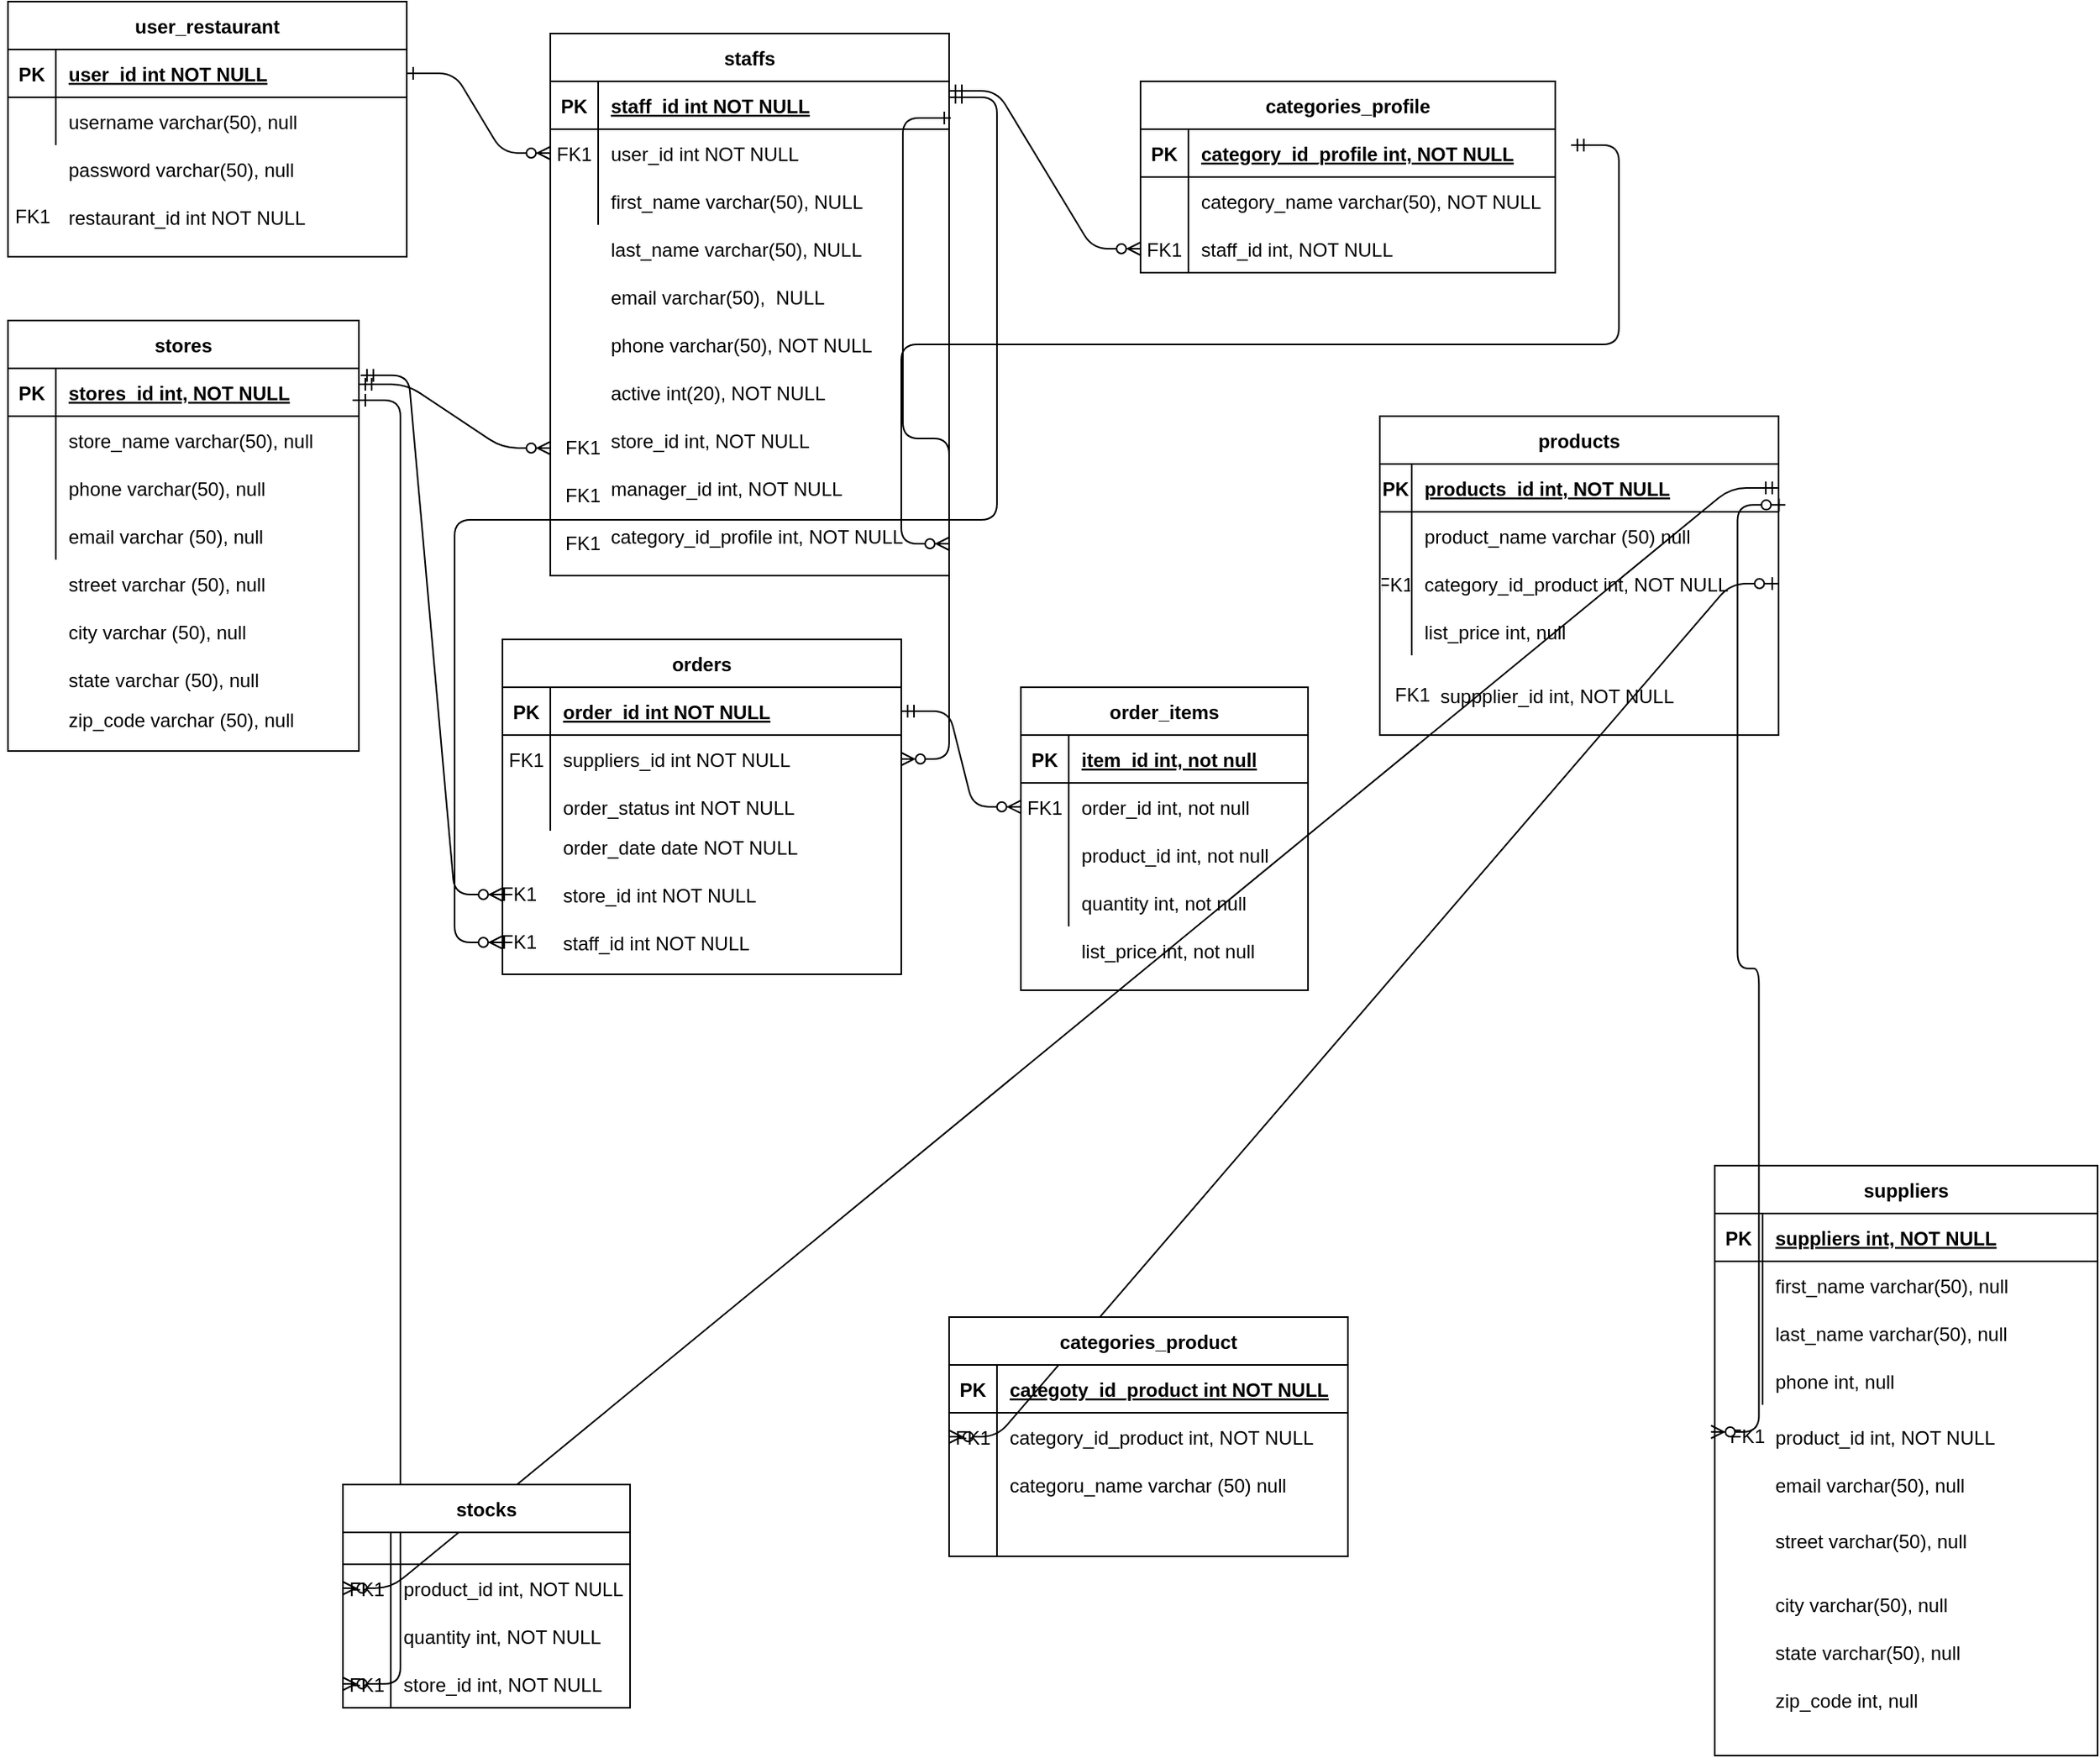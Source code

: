 <mxfile version="13.7.7" type="github">
  <diagram id="R2lEEEUBdFMjLlhIrx00" name="Page-1">
    <mxGraphModel dx="1477" dy="643" grid="1" gridSize="10" guides="1" tooltips="1" connect="1" arrows="1" fold="1" page="1" pageScale="1" pageWidth="850" pageHeight="1100" math="0" shadow="0" extFonts="Permanent Marker^https://fonts.googleapis.com/css?family=Permanent+Marker">
      <root>
        <mxCell id="0" />
        <mxCell id="1" parent="0" />
        <mxCell id="C-vyLk0tnHw3VtMMgP7b-1" value="" style="edgeStyle=entityRelationEdgeStyle;endArrow=ERzeroToMany;startArrow=ERone;endFill=1;startFill=0;" parent="1" source="C-vyLk0tnHw3VtMMgP7b-24" target="C-vyLk0tnHw3VtMMgP7b-6" edge="1">
          <mxGeometry width="100" height="100" relative="1" as="geometry">
            <mxPoint x="340" y="720" as="sourcePoint" />
            <mxPoint x="440" y="620" as="targetPoint" />
          </mxGeometry>
        </mxCell>
        <mxCell id="C-vyLk0tnHw3VtMMgP7b-12" value="" style="edgeStyle=entityRelationEdgeStyle;endArrow=ERzeroToMany;startArrow=ERone;endFill=1;startFill=0;exitX=1.004;exitY=0.767;exitDx=0;exitDy=0;exitPerimeter=0;" parent="1" source="C-vyLk0tnHw3VtMMgP7b-3" target="C-vyLk0tnHw3VtMMgP7b-17" edge="1">
          <mxGeometry width="100" height="100" relative="1" as="geometry">
            <mxPoint x="400" y="180" as="sourcePoint" />
            <mxPoint x="460" y="205" as="targetPoint" />
          </mxGeometry>
        </mxCell>
        <mxCell id="C-vyLk0tnHw3VtMMgP7b-2" value="staffs" style="shape=table;startSize=30;container=1;collapsible=1;childLayout=tableLayout;fixedRows=1;rowLines=0;fontStyle=1;align=center;resizeLast=1;" parent="1" vertex="1">
          <mxGeometry x="450" y="120" width="250" height="340" as="geometry" />
        </mxCell>
        <mxCell id="C-vyLk0tnHw3VtMMgP7b-3" value="" style="shape=partialRectangle;collapsible=0;dropTarget=0;pointerEvents=0;fillColor=none;points=[[0,0.5],[1,0.5]];portConstraint=eastwest;top=0;left=0;right=0;bottom=1;" parent="C-vyLk0tnHw3VtMMgP7b-2" vertex="1">
          <mxGeometry y="30" width="250" height="30" as="geometry" />
        </mxCell>
        <mxCell id="C-vyLk0tnHw3VtMMgP7b-4" value="PK" style="shape=partialRectangle;overflow=hidden;connectable=0;fillColor=none;top=0;left=0;bottom=0;right=0;fontStyle=1;" parent="C-vyLk0tnHw3VtMMgP7b-3" vertex="1">
          <mxGeometry width="30" height="30" as="geometry" />
        </mxCell>
        <mxCell id="C-vyLk0tnHw3VtMMgP7b-5" value="staff_id int NOT NULL" style="shape=partialRectangle;overflow=hidden;connectable=0;fillColor=none;top=0;left=0;bottom=0;right=0;align=left;spacingLeft=6;fontStyle=5;" parent="C-vyLk0tnHw3VtMMgP7b-3" vertex="1">
          <mxGeometry x="30" width="220" height="30" as="geometry" />
        </mxCell>
        <mxCell id="C-vyLk0tnHw3VtMMgP7b-6" value="" style="shape=partialRectangle;collapsible=0;dropTarget=0;pointerEvents=0;fillColor=none;points=[[0,0.5],[1,0.5]];portConstraint=eastwest;top=0;left=0;right=0;bottom=0;" parent="C-vyLk0tnHw3VtMMgP7b-2" vertex="1">
          <mxGeometry y="60" width="250" height="30" as="geometry" />
        </mxCell>
        <mxCell id="C-vyLk0tnHw3VtMMgP7b-7" value="FK1" style="shape=partialRectangle;overflow=hidden;connectable=0;fillColor=none;top=0;left=0;bottom=0;right=0;" parent="C-vyLk0tnHw3VtMMgP7b-6" vertex="1">
          <mxGeometry width="30" height="30" as="geometry" />
        </mxCell>
        <mxCell id="C-vyLk0tnHw3VtMMgP7b-8" value="user_id int NOT NULL" style="shape=partialRectangle;overflow=hidden;connectable=0;fillColor=none;top=0;left=0;bottom=0;right=0;align=left;spacingLeft=6;" parent="C-vyLk0tnHw3VtMMgP7b-6" vertex="1">
          <mxGeometry x="30" width="220" height="30" as="geometry" />
        </mxCell>
        <mxCell id="C-vyLk0tnHw3VtMMgP7b-9" value="" style="shape=partialRectangle;collapsible=0;dropTarget=0;pointerEvents=0;fillColor=none;points=[[0,0.5],[1,0.5]];portConstraint=eastwest;top=0;left=0;right=0;bottom=0;" parent="C-vyLk0tnHw3VtMMgP7b-2" vertex="1">
          <mxGeometry y="90" width="250" height="30" as="geometry" />
        </mxCell>
        <mxCell id="C-vyLk0tnHw3VtMMgP7b-10" value="" style="shape=partialRectangle;overflow=hidden;connectable=0;fillColor=none;top=0;left=0;bottom=0;right=0;" parent="C-vyLk0tnHw3VtMMgP7b-9" vertex="1">
          <mxGeometry width="30" height="30" as="geometry" />
        </mxCell>
        <mxCell id="C-vyLk0tnHw3VtMMgP7b-11" value="first_name varchar(50), NULL" style="shape=partialRectangle;overflow=hidden;connectable=0;fillColor=none;top=0;left=0;bottom=0;right=0;align=left;spacingLeft=6;" parent="C-vyLk0tnHw3VtMMgP7b-9" vertex="1">
          <mxGeometry x="30" width="220" height="30" as="geometry" />
        </mxCell>
        <mxCell id="LFZtAIbphkrmjU9u23mH-1" value="password varchar(50), null" style="shape=partialRectangle;overflow=hidden;connectable=0;fillColor=none;top=0;left=0;bottom=0;right=0;align=left;spacingLeft=6;" vertex="1" parent="1">
          <mxGeometry x="140" y="190" width="220" height="30" as="geometry" />
        </mxCell>
        <mxCell id="C-vyLk0tnHw3VtMMgP7b-23" value="user_restaurant" style="shape=table;startSize=30;container=1;collapsible=1;childLayout=tableLayout;fixedRows=1;rowLines=0;fontStyle=1;align=center;resizeLast=1;" parent="1" vertex="1">
          <mxGeometry x="110" y="100" width="250" height="160" as="geometry" />
        </mxCell>
        <mxCell id="C-vyLk0tnHw3VtMMgP7b-24" value="" style="shape=partialRectangle;collapsible=0;dropTarget=0;pointerEvents=0;fillColor=none;points=[[0,0.5],[1,0.5]];portConstraint=eastwest;top=0;left=0;right=0;bottom=1;" parent="C-vyLk0tnHw3VtMMgP7b-23" vertex="1">
          <mxGeometry y="30" width="250" height="30" as="geometry" />
        </mxCell>
        <mxCell id="C-vyLk0tnHw3VtMMgP7b-25" value="PK" style="shape=partialRectangle;overflow=hidden;connectable=0;fillColor=none;top=0;left=0;bottom=0;right=0;fontStyle=1;" parent="C-vyLk0tnHw3VtMMgP7b-24" vertex="1">
          <mxGeometry width="30" height="30" as="geometry" />
        </mxCell>
        <mxCell id="C-vyLk0tnHw3VtMMgP7b-26" value="user_id int NOT NULL " style="shape=partialRectangle;overflow=hidden;connectable=0;fillColor=none;top=0;left=0;bottom=0;right=0;align=left;spacingLeft=6;fontStyle=5;" parent="C-vyLk0tnHw3VtMMgP7b-24" vertex="1">
          <mxGeometry x="30" width="220" height="30" as="geometry" />
        </mxCell>
        <mxCell id="C-vyLk0tnHw3VtMMgP7b-27" value="" style="shape=partialRectangle;collapsible=0;dropTarget=0;pointerEvents=0;fillColor=none;points=[[0,0.5],[1,0.5]];portConstraint=eastwest;top=0;left=0;right=0;bottom=0;" parent="C-vyLk0tnHw3VtMMgP7b-23" vertex="1">
          <mxGeometry y="60" width="250" height="30" as="geometry" />
        </mxCell>
        <mxCell id="C-vyLk0tnHw3VtMMgP7b-28" value="" style="shape=partialRectangle;overflow=hidden;connectable=0;fillColor=none;top=0;left=0;bottom=0;right=0;" parent="C-vyLk0tnHw3VtMMgP7b-27" vertex="1">
          <mxGeometry width="30" height="30" as="geometry" />
        </mxCell>
        <mxCell id="C-vyLk0tnHw3VtMMgP7b-29" value="username varchar(50), null" style="shape=partialRectangle;overflow=hidden;connectable=0;fillColor=none;top=0;left=0;bottom=0;right=0;align=left;spacingLeft=6;" parent="C-vyLk0tnHw3VtMMgP7b-27" vertex="1">
          <mxGeometry x="30" width="220" height="30" as="geometry" />
        </mxCell>
        <mxCell id="LFZtAIbphkrmjU9u23mH-2" value="restaurant_id int NOT NULL" style="shape=partialRectangle;overflow=hidden;connectable=0;fillColor=none;top=0;left=0;bottom=0;right=0;align=left;spacingLeft=6;" vertex="1" parent="1">
          <mxGeometry x="140" y="220" width="220" height="30" as="geometry" />
        </mxCell>
        <mxCell id="LFZtAIbphkrmjU9u23mH-3" value="FK1" style="text;html=1;align=center;verticalAlign=middle;resizable=0;points=[];autosize=1;" vertex="1" parent="1">
          <mxGeometry x="105" y="225" width="40" height="20" as="geometry" />
        </mxCell>
        <mxCell id="LFZtAIbphkrmjU9u23mH-25" value="last_name varchar(50), NULL" style="shape=partialRectangle;overflow=hidden;connectable=0;fillColor=none;top=0;left=0;bottom=0;right=0;align=left;spacingLeft=6;" vertex="1" parent="1">
          <mxGeometry x="480" y="240" width="220" height="30" as="geometry" />
        </mxCell>
        <mxCell id="LFZtAIbphkrmjU9u23mH-26" value="email varchar(50),  NULL" style="shape=partialRectangle;overflow=hidden;connectable=0;fillColor=none;top=0;left=0;bottom=0;right=0;align=left;spacingLeft=6;" vertex="1" parent="1">
          <mxGeometry x="480" y="270" width="220" height="30" as="geometry" />
        </mxCell>
        <mxCell id="LFZtAIbphkrmjU9u23mH-27" value="phone varchar(50), NOT NULL" style="shape=partialRectangle;overflow=hidden;connectable=0;fillColor=none;top=0;left=0;bottom=0;right=0;align=left;spacingLeft=6;" vertex="1" parent="1">
          <mxGeometry x="480" y="300" width="220" height="30" as="geometry" />
        </mxCell>
        <mxCell id="LFZtAIbphkrmjU9u23mH-28" value="active int(20), NOT NULL" style="shape=partialRectangle;overflow=hidden;connectable=0;fillColor=none;top=0;left=0;bottom=0;right=0;align=left;spacingLeft=6;" vertex="1" parent="1">
          <mxGeometry x="480" y="330" width="220" height="30" as="geometry" />
        </mxCell>
        <mxCell id="LFZtAIbphkrmjU9u23mH-29" value="store_id int, NOT NULL" style="shape=partialRectangle;overflow=hidden;connectable=0;fillColor=none;top=0;left=0;bottom=0;right=0;align=left;spacingLeft=6;" vertex="1" parent="1">
          <mxGeometry x="480" y="360" width="220" height="30" as="geometry" />
        </mxCell>
        <mxCell id="LFZtAIbphkrmjU9u23mH-30" value="manager_id int, NOT NULL" style="shape=partialRectangle;overflow=hidden;connectable=0;fillColor=none;top=0;left=0;bottom=0;right=0;align=left;spacingLeft=6;" vertex="1" parent="1">
          <mxGeometry x="480" y="390" width="220" height="30" as="geometry" />
        </mxCell>
        <mxCell id="LFZtAIbphkrmjU9u23mH-31" value="category_id_profile int, NOT NULL" style="shape=partialRectangle;overflow=hidden;connectable=0;fillColor=none;top=0;left=0;bottom=0;right=0;align=left;spacingLeft=6;" vertex="1" parent="1">
          <mxGeometry x="480" y="420" width="210" height="30" as="geometry" />
        </mxCell>
        <mxCell id="LFZtAIbphkrmjU9u23mH-32" value="FK1" style="text;html=1;align=center;verticalAlign=middle;resizable=0;points=[];autosize=1;" vertex="1" parent="1">
          <mxGeometry x="450" y="400" width="40" height="20" as="geometry" />
        </mxCell>
        <mxCell id="LFZtAIbphkrmjU9u23mH-33" value="FK1" style="text;html=1;align=center;verticalAlign=middle;resizable=0;points=[];autosize=1;" vertex="1" parent="1">
          <mxGeometry x="450" y="430" width="40" height="20" as="geometry" />
        </mxCell>
        <mxCell id="LFZtAIbphkrmjU9u23mH-34" value="FK1" style="text;html=1;align=center;verticalAlign=middle;resizable=0;points=[];autosize=1;" vertex="1" parent="1">
          <mxGeometry x="450" y="370" width="40" height="20" as="geometry" />
        </mxCell>
        <mxCell id="LFZtAIbphkrmjU9u23mH-42" value="stores" style="shape=table;startSize=30;container=1;collapsible=1;childLayout=tableLayout;fixedRows=1;rowLines=0;fontStyle=1;align=center;resizeLast=1;" vertex="1" parent="1">
          <mxGeometry x="110" y="300" width="220" height="270" as="geometry" />
        </mxCell>
        <mxCell id="LFZtAIbphkrmjU9u23mH-43" value="" style="shape=partialRectangle;collapsible=0;dropTarget=0;pointerEvents=0;fillColor=none;top=0;left=0;bottom=1;right=0;points=[[0,0.5],[1,0.5]];portConstraint=eastwest;" vertex="1" parent="LFZtAIbphkrmjU9u23mH-42">
          <mxGeometry y="30" width="220" height="30" as="geometry" />
        </mxCell>
        <mxCell id="LFZtAIbphkrmjU9u23mH-44" value="PK" style="shape=partialRectangle;connectable=0;fillColor=none;top=0;left=0;bottom=0;right=0;fontStyle=1;overflow=hidden;" vertex="1" parent="LFZtAIbphkrmjU9u23mH-43">
          <mxGeometry width="30" height="30" as="geometry" />
        </mxCell>
        <mxCell id="LFZtAIbphkrmjU9u23mH-45" value="stores_id int, NOT NULL" style="shape=partialRectangle;connectable=0;fillColor=none;top=0;left=0;bottom=0;right=0;align=left;spacingLeft=6;fontStyle=5;overflow=hidden;" vertex="1" parent="LFZtAIbphkrmjU9u23mH-43">
          <mxGeometry x="30" width="190" height="30" as="geometry" />
        </mxCell>
        <mxCell id="LFZtAIbphkrmjU9u23mH-46" value="" style="shape=partialRectangle;collapsible=0;dropTarget=0;pointerEvents=0;fillColor=none;top=0;left=0;bottom=0;right=0;points=[[0,0.5],[1,0.5]];portConstraint=eastwest;" vertex="1" parent="LFZtAIbphkrmjU9u23mH-42">
          <mxGeometry y="60" width="220" height="30" as="geometry" />
        </mxCell>
        <mxCell id="LFZtAIbphkrmjU9u23mH-47" value="" style="shape=partialRectangle;connectable=0;fillColor=none;top=0;left=0;bottom=0;right=0;editable=1;overflow=hidden;" vertex="1" parent="LFZtAIbphkrmjU9u23mH-46">
          <mxGeometry width="30" height="30" as="geometry" />
        </mxCell>
        <mxCell id="LFZtAIbphkrmjU9u23mH-48" value="store_name varchar(50), null" style="shape=partialRectangle;connectable=0;fillColor=none;top=0;left=0;bottom=0;right=0;align=left;spacingLeft=6;overflow=hidden;" vertex="1" parent="LFZtAIbphkrmjU9u23mH-46">
          <mxGeometry x="30" width="190" height="30" as="geometry" />
        </mxCell>
        <mxCell id="LFZtAIbphkrmjU9u23mH-49" value="" style="shape=partialRectangle;collapsible=0;dropTarget=0;pointerEvents=0;fillColor=none;top=0;left=0;bottom=0;right=0;points=[[0,0.5],[1,0.5]];portConstraint=eastwest;" vertex="1" parent="LFZtAIbphkrmjU9u23mH-42">
          <mxGeometry y="90" width="220" height="30" as="geometry" />
        </mxCell>
        <mxCell id="LFZtAIbphkrmjU9u23mH-50" value="" style="shape=partialRectangle;connectable=0;fillColor=none;top=0;left=0;bottom=0;right=0;editable=1;overflow=hidden;" vertex="1" parent="LFZtAIbphkrmjU9u23mH-49">
          <mxGeometry width="30" height="30" as="geometry" />
        </mxCell>
        <mxCell id="LFZtAIbphkrmjU9u23mH-51" value="phone varchar(50), null" style="shape=partialRectangle;connectable=0;fillColor=none;top=0;left=0;bottom=0;right=0;align=left;spacingLeft=6;overflow=hidden;" vertex="1" parent="LFZtAIbphkrmjU9u23mH-49">
          <mxGeometry x="30" width="190" height="30" as="geometry" />
        </mxCell>
        <mxCell id="LFZtAIbphkrmjU9u23mH-52" value="" style="shape=partialRectangle;collapsible=0;dropTarget=0;pointerEvents=0;fillColor=none;top=0;left=0;bottom=0;right=0;points=[[0,0.5],[1,0.5]];portConstraint=eastwest;" vertex="1" parent="LFZtAIbphkrmjU9u23mH-42">
          <mxGeometry y="120" width="220" height="30" as="geometry" />
        </mxCell>
        <mxCell id="LFZtAIbphkrmjU9u23mH-53" value="" style="shape=partialRectangle;connectable=0;fillColor=none;top=0;left=0;bottom=0;right=0;editable=1;overflow=hidden;" vertex="1" parent="LFZtAIbphkrmjU9u23mH-52">
          <mxGeometry width="30" height="30" as="geometry" />
        </mxCell>
        <mxCell id="LFZtAIbphkrmjU9u23mH-54" value="email varchar (50), null" style="shape=partialRectangle;connectable=0;fillColor=none;top=0;left=0;bottom=0;right=0;align=left;spacingLeft=6;overflow=hidden;" vertex="1" parent="LFZtAIbphkrmjU9u23mH-52">
          <mxGeometry x="30" width="190" height="30" as="geometry" />
        </mxCell>
        <mxCell id="LFZtAIbphkrmjU9u23mH-35" value="order_date date NOT NULL" style="shape=partialRectangle;overflow=hidden;connectable=0;fillColor=none;top=0;left=0;bottom=0;right=0;align=left;spacingLeft=6;" vertex="1" parent="1">
          <mxGeometry x="450" y="615" width="220" height="30" as="geometry" />
        </mxCell>
        <mxCell id="LFZtAIbphkrmjU9u23mH-107" value="categories_profile" style="shape=table;startSize=30;container=1;collapsible=1;childLayout=tableLayout;fixedRows=1;rowLines=0;fontStyle=1;align=center;resizeLast=1;" vertex="1" parent="1">
          <mxGeometry x="820" y="150" width="260" height="120" as="geometry" />
        </mxCell>
        <mxCell id="LFZtAIbphkrmjU9u23mH-108" value="" style="shape=partialRectangle;collapsible=0;dropTarget=0;pointerEvents=0;fillColor=none;top=0;left=0;bottom=1;right=0;points=[[0,0.5],[1,0.5]];portConstraint=eastwest;" vertex="1" parent="LFZtAIbphkrmjU9u23mH-107">
          <mxGeometry y="30" width="260" height="30" as="geometry" />
        </mxCell>
        <mxCell id="LFZtAIbphkrmjU9u23mH-109" value="PK" style="shape=partialRectangle;connectable=0;fillColor=none;top=0;left=0;bottom=0;right=0;fontStyle=1;overflow=hidden;" vertex="1" parent="LFZtAIbphkrmjU9u23mH-108">
          <mxGeometry width="30" height="30" as="geometry" />
        </mxCell>
        <mxCell id="LFZtAIbphkrmjU9u23mH-110" value="category_id_profile int, NOT NULL" style="shape=partialRectangle;connectable=0;fillColor=none;top=0;left=0;bottom=0;right=0;align=left;spacingLeft=6;fontStyle=5;overflow=hidden;" vertex="1" parent="LFZtAIbphkrmjU9u23mH-108">
          <mxGeometry x="30" width="230" height="30" as="geometry" />
        </mxCell>
        <mxCell id="LFZtAIbphkrmjU9u23mH-111" value="" style="shape=partialRectangle;collapsible=0;dropTarget=0;pointerEvents=0;fillColor=none;top=0;left=0;bottom=0;right=0;points=[[0,0.5],[1,0.5]];portConstraint=eastwest;" vertex="1" parent="LFZtAIbphkrmjU9u23mH-107">
          <mxGeometry y="60" width="260" height="30" as="geometry" />
        </mxCell>
        <mxCell id="LFZtAIbphkrmjU9u23mH-112" value="" style="shape=partialRectangle;connectable=0;fillColor=none;top=0;left=0;bottom=0;right=0;editable=1;overflow=hidden;" vertex="1" parent="LFZtAIbphkrmjU9u23mH-111">
          <mxGeometry width="30" height="30" as="geometry" />
        </mxCell>
        <mxCell id="LFZtAIbphkrmjU9u23mH-113" value="category_name varchar(50), NOT NULL" style="shape=partialRectangle;connectable=0;fillColor=none;top=0;left=0;bottom=0;right=0;align=left;spacingLeft=6;overflow=hidden;" vertex="1" parent="LFZtAIbphkrmjU9u23mH-111">
          <mxGeometry x="30" width="230" height="30" as="geometry" />
        </mxCell>
        <mxCell id="LFZtAIbphkrmjU9u23mH-114" value="" style="shape=partialRectangle;collapsible=0;dropTarget=0;pointerEvents=0;fillColor=none;top=0;left=0;bottom=0;right=0;points=[[0,0.5],[1,0.5]];portConstraint=eastwest;" vertex="1" parent="LFZtAIbphkrmjU9u23mH-107">
          <mxGeometry y="90" width="260" height="30" as="geometry" />
        </mxCell>
        <mxCell id="LFZtAIbphkrmjU9u23mH-115" value="FK1" style="shape=partialRectangle;connectable=0;fillColor=none;top=0;left=0;bottom=0;right=0;editable=1;overflow=hidden;" vertex="1" parent="LFZtAIbphkrmjU9u23mH-114">
          <mxGeometry width="30" height="30" as="geometry" />
        </mxCell>
        <mxCell id="LFZtAIbphkrmjU9u23mH-116" value="staff_id int, NOT NULL" style="shape=partialRectangle;connectable=0;fillColor=none;top=0;left=0;bottom=0;right=0;align=left;spacingLeft=6;overflow=hidden;" vertex="1" parent="LFZtAIbphkrmjU9u23mH-114">
          <mxGeometry x="30" width="230" height="30" as="geometry" />
        </mxCell>
        <mxCell id="LFZtAIbphkrmjU9u23mH-36" value="store_id int NOT NULL" style="shape=partialRectangle;overflow=hidden;connectable=0;fillColor=none;top=0;left=0;bottom=0;right=0;align=left;spacingLeft=6;" vertex="1" parent="1">
          <mxGeometry x="450" y="645" width="220" height="30" as="geometry" />
        </mxCell>
        <mxCell id="LFZtAIbphkrmjU9u23mH-37" value="staff_id int NOT NULL" style="shape=partialRectangle;overflow=hidden;connectable=0;fillColor=none;top=0;left=0;bottom=0;right=0;align=left;spacingLeft=6;" vertex="1" parent="1">
          <mxGeometry x="450" y="675" width="220" height="30" as="geometry" />
        </mxCell>
        <mxCell id="LFZtAIbphkrmjU9u23mH-38" value="FK1" style="text;html=1;align=center;verticalAlign=middle;resizable=0;points=[];autosize=1;" vertex="1" parent="1">
          <mxGeometry x="410" y="650" width="40" height="20" as="geometry" />
        </mxCell>
        <mxCell id="LFZtAIbphkrmjU9u23mH-41" value="FK1" style="text;html=1;align=center;verticalAlign=middle;resizable=0;points=[];autosize=1;" vertex="1" parent="1">
          <mxGeometry x="410" y="680" width="40" height="20" as="geometry" />
        </mxCell>
        <mxCell id="LFZtAIbphkrmjU9u23mH-68" value="" style="shape=partialRectangle;collapsible=0;dropTarget=0;pointerEvents=0;fillColor=none;top=0;left=0;bottom=0;right=0;points=[[0,0.5],[1,0.5]];portConstraint=eastwest;" vertex="1" parent="1">
          <mxGeometry x="110" y="450" width="220" height="30" as="geometry" />
        </mxCell>
        <mxCell id="LFZtAIbphkrmjU9u23mH-69" value="" style="shape=partialRectangle;connectable=0;fillColor=none;top=0;left=0;bottom=0;right=0;editable=1;overflow=hidden;" vertex="1" parent="LFZtAIbphkrmjU9u23mH-68">
          <mxGeometry width="30" height="30" as="geometry" />
        </mxCell>
        <mxCell id="LFZtAIbphkrmjU9u23mH-70" value="street varchar (50), null" style="shape=partialRectangle;connectable=0;fillColor=none;top=0;left=0;bottom=0;right=0;align=left;spacingLeft=6;overflow=hidden;" vertex="1" parent="LFZtAIbphkrmjU9u23mH-68">
          <mxGeometry x="30" width="190" height="30" as="geometry" />
        </mxCell>
        <mxCell id="LFZtAIbphkrmjU9u23mH-71" value="" style="shape=partialRectangle;collapsible=0;dropTarget=0;pointerEvents=0;fillColor=none;top=0;left=0;bottom=0;right=0;points=[[0,0.5],[1,0.5]];portConstraint=eastwest;" vertex="1" parent="1">
          <mxGeometry x="110" y="480" width="220" height="30" as="geometry" />
        </mxCell>
        <mxCell id="LFZtAIbphkrmjU9u23mH-72" value="" style="shape=partialRectangle;connectable=0;fillColor=none;top=0;left=0;bottom=0;right=0;editable=1;overflow=hidden;" vertex="1" parent="LFZtAIbphkrmjU9u23mH-71">
          <mxGeometry width="30" height="30" as="geometry" />
        </mxCell>
        <mxCell id="LFZtAIbphkrmjU9u23mH-73" value="city varchar (50), null" style="shape=partialRectangle;connectable=0;fillColor=none;top=0;left=0;bottom=0;right=0;align=left;spacingLeft=6;overflow=hidden;" vertex="1" parent="LFZtAIbphkrmjU9u23mH-71">
          <mxGeometry x="30" width="190" height="30" as="geometry" />
        </mxCell>
        <mxCell id="LFZtAIbphkrmjU9u23mH-74" value="" style="shape=partialRectangle;collapsible=0;dropTarget=0;pointerEvents=0;fillColor=none;top=0;left=0;bottom=0;right=0;points=[[0,0.5],[1,0.5]];portConstraint=eastwest;" vertex="1" parent="1">
          <mxGeometry x="110" y="510" width="220" height="30" as="geometry" />
        </mxCell>
        <mxCell id="LFZtAIbphkrmjU9u23mH-75" value="" style="shape=partialRectangle;connectable=0;fillColor=none;top=0;left=0;bottom=0;right=0;editable=1;overflow=hidden;" vertex="1" parent="LFZtAIbphkrmjU9u23mH-74">
          <mxGeometry width="30" height="30" as="geometry" />
        </mxCell>
        <mxCell id="LFZtAIbphkrmjU9u23mH-76" value="state varchar (50), null" style="shape=partialRectangle;connectable=0;fillColor=none;top=0;left=0;bottom=0;right=0;align=left;spacingLeft=6;overflow=hidden;" vertex="1" parent="LFZtAIbphkrmjU9u23mH-74">
          <mxGeometry x="30" width="190" height="30" as="geometry" />
        </mxCell>
        <mxCell id="LFZtAIbphkrmjU9u23mH-77" value="" style="shape=partialRectangle;collapsible=0;dropTarget=0;pointerEvents=0;fillColor=none;top=0;left=0;bottom=0;right=0;points=[[0,0.5],[1,0.5]];portConstraint=eastwest;" vertex="1" parent="1">
          <mxGeometry x="110" y="535" width="220" height="30" as="geometry" />
        </mxCell>
        <mxCell id="LFZtAIbphkrmjU9u23mH-78" value="" style="shape=partialRectangle;connectable=0;fillColor=none;top=0;left=0;bottom=0;right=0;editable=1;overflow=hidden;" vertex="1" parent="LFZtAIbphkrmjU9u23mH-77">
          <mxGeometry width="30" height="30" as="geometry" />
        </mxCell>
        <mxCell id="LFZtAIbphkrmjU9u23mH-79" value="zip_code varchar (50), null" style="shape=partialRectangle;connectable=0;fillColor=none;top=0;left=0;bottom=0;right=0;align=left;spacingLeft=6;overflow=hidden;" vertex="1" parent="LFZtAIbphkrmjU9u23mH-77">
          <mxGeometry x="30" width="190" height="30" as="geometry" />
        </mxCell>
        <mxCell id="LFZtAIbphkrmjU9u23mH-80" value="" style="edgeStyle=entityRelationEdgeStyle;fontSize=12;html=1;endArrow=ERzeroToMany;startArrow=ERmandOne;" edge="1" parent="1">
          <mxGeometry width="100" height="100" relative="1" as="geometry">
            <mxPoint x="330" y="340" as="sourcePoint" />
            <mxPoint x="450" y="380" as="targetPoint" />
          </mxGeometry>
        </mxCell>
        <mxCell id="LFZtAIbphkrmjU9u23mH-104" value="list_price int, not null" style="shape=partialRectangle;connectable=0;fillColor=none;top=0;left=0;bottom=0;right=0;align=left;spacingLeft=6;overflow=hidden;" vertex="1" parent="1">
          <mxGeometry x="775" y="680" width="150" height="30" as="geometry" />
        </mxCell>
        <mxCell id="LFZtAIbphkrmjU9u23mH-106" value="" style="edgeStyle=entityRelationEdgeStyle;fontSize=12;html=1;endArrow=ERzeroToMany;startArrow=ERmandOne;exitX=1;exitY=0.5;exitDx=0;exitDy=0;entryX=0;entryY=0.5;entryDx=0;entryDy=0;" edge="1" parent="1" source="C-vyLk0tnHw3VtMMgP7b-14" target="LFZtAIbphkrmjU9u23mH-85">
          <mxGeometry width="100" height="100" relative="1" as="geometry">
            <mxPoint x="395" y="790" as="sourcePoint" />
            <mxPoint x="130" y="645" as="targetPoint" />
          </mxGeometry>
        </mxCell>
        <mxCell id="C-vyLk0tnHw3VtMMgP7b-13" value="orders" style="shape=table;startSize=30;container=1;collapsible=1;childLayout=tableLayout;fixedRows=1;rowLines=0;fontStyle=1;align=center;resizeLast=1;" parent="1" vertex="1">
          <mxGeometry x="420" y="500" width="250" height="210" as="geometry" />
        </mxCell>
        <mxCell id="C-vyLk0tnHw3VtMMgP7b-14" value="" style="shape=partialRectangle;collapsible=0;dropTarget=0;pointerEvents=0;fillColor=none;points=[[0,0.5],[1,0.5]];portConstraint=eastwest;top=0;left=0;right=0;bottom=1;" parent="C-vyLk0tnHw3VtMMgP7b-13" vertex="1">
          <mxGeometry y="30" width="250" height="30" as="geometry" />
        </mxCell>
        <mxCell id="C-vyLk0tnHw3VtMMgP7b-15" value="PK" style="shape=partialRectangle;overflow=hidden;connectable=0;fillColor=none;top=0;left=0;bottom=0;right=0;fontStyle=1;" parent="C-vyLk0tnHw3VtMMgP7b-14" vertex="1">
          <mxGeometry width="30" height="30" as="geometry" />
        </mxCell>
        <mxCell id="C-vyLk0tnHw3VtMMgP7b-16" value="order_id int NOT NULL " style="shape=partialRectangle;overflow=hidden;connectable=0;fillColor=none;top=0;left=0;bottom=0;right=0;align=left;spacingLeft=6;fontStyle=5;" parent="C-vyLk0tnHw3VtMMgP7b-14" vertex="1">
          <mxGeometry x="30" width="220" height="30" as="geometry" />
        </mxCell>
        <mxCell id="C-vyLk0tnHw3VtMMgP7b-17" value="" style="shape=partialRectangle;collapsible=0;dropTarget=0;pointerEvents=0;fillColor=none;points=[[0,0.5],[1,0.5]];portConstraint=eastwest;top=0;left=0;right=0;bottom=0;" parent="C-vyLk0tnHw3VtMMgP7b-13" vertex="1">
          <mxGeometry y="60" width="250" height="30" as="geometry" />
        </mxCell>
        <mxCell id="C-vyLk0tnHw3VtMMgP7b-18" value="FK1" style="shape=partialRectangle;overflow=hidden;connectable=0;fillColor=none;top=0;left=0;bottom=0;right=0;" parent="C-vyLk0tnHw3VtMMgP7b-17" vertex="1">
          <mxGeometry width="30" height="30" as="geometry" />
        </mxCell>
        <mxCell id="C-vyLk0tnHw3VtMMgP7b-19" value="suppliers_id int NOT NULL" style="shape=partialRectangle;overflow=hidden;connectable=0;fillColor=none;top=0;left=0;bottom=0;right=0;align=left;spacingLeft=6;" parent="C-vyLk0tnHw3VtMMgP7b-17" vertex="1">
          <mxGeometry x="30" width="220" height="30" as="geometry" />
        </mxCell>
        <mxCell id="C-vyLk0tnHw3VtMMgP7b-20" value="" style="shape=partialRectangle;collapsible=0;dropTarget=0;pointerEvents=0;fillColor=none;points=[[0,0.5],[1,0.5]];portConstraint=eastwest;top=0;left=0;right=0;bottom=0;" parent="C-vyLk0tnHw3VtMMgP7b-13" vertex="1">
          <mxGeometry y="90" width="250" height="30" as="geometry" />
        </mxCell>
        <mxCell id="C-vyLk0tnHw3VtMMgP7b-21" value="" style="shape=partialRectangle;overflow=hidden;connectable=0;fillColor=none;top=0;left=0;bottom=0;right=0;" parent="C-vyLk0tnHw3VtMMgP7b-20" vertex="1">
          <mxGeometry width="30" height="30" as="geometry" />
        </mxCell>
        <mxCell id="C-vyLk0tnHw3VtMMgP7b-22" value="order_status int NOT NULL" style="shape=partialRectangle;overflow=hidden;connectable=0;fillColor=none;top=0;left=0;bottom=0;right=0;align=left;spacingLeft=6;" parent="C-vyLk0tnHw3VtMMgP7b-20" vertex="1">
          <mxGeometry x="30" width="220" height="30" as="geometry" />
        </mxCell>
        <mxCell id="LFZtAIbphkrmjU9u23mH-120" value="" style="edgeStyle=entityRelationEdgeStyle;fontSize=12;html=1;endArrow=ERzeroToMany;startArrow=ERmandOne;entryX=0;entryY=0.5;entryDx=0;entryDy=0;" edge="1" parent="1" target="LFZtAIbphkrmjU9u23mH-114">
          <mxGeometry width="100" height="100" relative="1" as="geometry">
            <mxPoint x="700" y="156" as="sourcePoint" />
            <mxPoint x="400" y="735" as="targetPoint" />
          </mxGeometry>
        </mxCell>
        <mxCell id="LFZtAIbphkrmjU9u23mH-135" value="" style="edgeStyle=entityRelationEdgeStyle;fontSize=12;html=1;endArrow=ERzeroToMany;startArrow=ERmandOne;entryX=0;entryY=0.5;entryDx=0;entryDy=0;" edge="1" parent="1" target="LFZtAIbphkrmjU9u23mH-132">
          <mxGeometry width="100" height="100" relative="1" as="geometry">
            <mxPoint x="326" y="350" as="sourcePoint" />
            <mxPoint x="840" y="450" as="targetPoint" />
          </mxGeometry>
        </mxCell>
        <mxCell id="LFZtAIbphkrmjU9u23mH-153" value="suppplier_id int, NOT NULL" style="shape=partialRectangle;connectable=0;fillColor=none;top=0;left=0;bottom=0;right=0;align=left;spacingLeft=6;overflow=hidden;" vertex="1" parent="1">
          <mxGeometry x="1000" y="520" width="220" height="30" as="geometry" />
        </mxCell>
        <mxCell id="LFZtAIbphkrmjU9u23mH-154" value="FK1" style="text;html=1;align=center;verticalAlign=middle;resizable=0;points=[];autosize=1;" vertex="1" parent="1">
          <mxGeometry x="970" y="525" width="40" height="20" as="geometry" />
        </mxCell>
        <mxCell id="LFZtAIbphkrmjU9u23mH-155" value="" style="edgeStyle=entityRelationEdgeStyle;fontSize=12;html=1;endArrow=ERzeroToMany;startArrow=ERmandOne;exitX=1;exitY=0.5;exitDx=0;exitDy=0;entryX=0;entryY=0.5;entryDx=0;entryDy=0;" edge="1" parent="1" source="LFZtAIbphkrmjU9u23mH-141" target="LFZtAIbphkrmjU9u23mH-126">
          <mxGeometry width="100" height="100" relative="1" as="geometry">
            <mxPoint x="40" y="870" as="sourcePoint" />
            <mxPoint x="280" y="930" as="targetPoint" />
          </mxGeometry>
        </mxCell>
        <mxCell id="LFZtAIbphkrmjU9u23mH-81" value="order_items" style="shape=table;startSize=30;container=1;collapsible=1;childLayout=tableLayout;fixedRows=1;rowLines=0;fontStyle=1;align=center;resizeLast=1;" vertex="1" parent="1">
          <mxGeometry x="745" y="530" width="180" height="190" as="geometry" />
        </mxCell>
        <mxCell id="LFZtAIbphkrmjU9u23mH-82" value="" style="shape=partialRectangle;collapsible=0;dropTarget=0;pointerEvents=0;fillColor=none;top=0;left=0;bottom=1;right=0;points=[[0,0.5],[1,0.5]];portConstraint=eastwest;" vertex="1" parent="LFZtAIbphkrmjU9u23mH-81">
          <mxGeometry y="30" width="180" height="30" as="geometry" />
        </mxCell>
        <mxCell id="LFZtAIbphkrmjU9u23mH-83" value="PK" style="shape=partialRectangle;connectable=0;fillColor=none;top=0;left=0;bottom=0;right=0;fontStyle=1;overflow=hidden;" vertex="1" parent="LFZtAIbphkrmjU9u23mH-82">
          <mxGeometry width="30" height="30" as="geometry" />
        </mxCell>
        <mxCell id="LFZtAIbphkrmjU9u23mH-84" value="item_id int, not null" style="shape=partialRectangle;connectable=0;fillColor=none;top=0;left=0;bottom=0;right=0;align=left;spacingLeft=6;fontStyle=5;overflow=hidden;" vertex="1" parent="LFZtAIbphkrmjU9u23mH-82">
          <mxGeometry x="30" width="150" height="30" as="geometry" />
        </mxCell>
        <mxCell id="LFZtAIbphkrmjU9u23mH-85" value="" style="shape=partialRectangle;collapsible=0;dropTarget=0;pointerEvents=0;fillColor=none;top=0;left=0;bottom=0;right=0;points=[[0,0.5],[1,0.5]];portConstraint=eastwest;" vertex="1" parent="LFZtAIbphkrmjU9u23mH-81">
          <mxGeometry y="60" width="180" height="30" as="geometry" />
        </mxCell>
        <mxCell id="LFZtAIbphkrmjU9u23mH-86" value="FK1" style="shape=partialRectangle;connectable=0;fillColor=none;top=0;left=0;bottom=0;right=0;editable=1;overflow=hidden;" vertex="1" parent="LFZtAIbphkrmjU9u23mH-85">
          <mxGeometry width="30" height="30" as="geometry" />
        </mxCell>
        <mxCell id="LFZtAIbphkrmjU9u23mH-87" value="order_id int, not null" style="shape=partialRectangle;connectable=0;fillColor=none;top=0;left=0;bottom=0;right=0;align=left;spacingLeft=6;overflow=hidden;" vertex="1" parent="LFZtAIbphkrmjU9u23mH-85">
          <mxGeometry x="30" width="150" height="30" as="geometry" />
        </mxCell>
        <mxCell id="LFZtAIbphkrmjU9u23mH-88" value="" style="shape=partialRectangle;collapsible=0;dropTarget=0;pointerEvents=0;fillColor=none;top=0;left=0;bottom=0;right=0;points=[[0,0.5],[1,0.5]];portConstraint=eastwest;" vertex="1" parent="LFZtAIbphkrmjU9u23mH-81">
          <mxGeometry y="90" width="180" height="30" as="geometry" />
        </mxCell>
        <mxCell id="LFZtAIbphkrmjU9u23mH-89" value="" style="shape=partialRectangle;connectable=0;fillColor=none;top=0;left=0;bottom=0;right=0;editable=1;overflow=hidden;" vertex="1" parent="LFZtAIbphkrmjU9u23mH-88">
          <mxGeometry width="30" height="30" as="geometry" />
        </mxCell>
        <mxCell id="LFZtAIbphkrmjU9u23mH-90" value="product_id int, not null" style="shape=partialRectangle;connectable=0;fillColor=none;top=0;left=0;bottom=0;right=0;align=left;spacingLeft=6;overflow=hidden;" vertex="1" parent="LFZtAIbphkrmjU9u23mH-88">
          <mxGeometry x="30" width="150" height="30" as="geometry" />
        </mxCell>
        <mxCell id="LFZtAIbphkrmjU9u23mH-91" value="" style="shape=partialRectangle;collapsible=0;dropTarget=0;pointerEvents=0;fillColor=none;top=0;left=0;bottom=0;right=0;points=[[0,0.5],[1,0.5]];portConstraint=eastwest;" vertex="1" parent="LFZtAIbphkrmjU9u23mH-81">
          <mxGeometry y="120" width="180" height="30" as="geometry" />
        </mxCell>
        <mxCell id="LFZtAIbphkrmjU9u23mH-92" value="" style="shape=partialRectangle;connectable=0;fillColor=none;top=0;left=0;bottom=0;right=0;editable=1;overflow=hidden;" vertex="1" parent="LFZtAIbphkrmjU9u23mH-91">
          <mxGeometry width="30" height="30" as="geometry" />
        </mxCell>
        <mxCell id="LFZtAIbphkrmjU9u23mH-93" value="quantity int, not null" style="shape=partialRectangle;connectable=0;fillColor=none;top=0;left=0;bottom=0;right=0;align=left;spacingLeft=6;overflow=hidden;" vertex="1" parent="LFZtAIbphkrmjU9u23mH-91">
          <mxGeometry x="30" width="150" height="30" as="geometry" />
        </mxCell>
        <mxCell id="LFZtAIbphkrmjU9u23mH-140" value="products" style="shape=table;startSize=30;container=1;collapsible=1;childLayout=tableLayout;fixedRows=1;rowLines=0;fontStyle=1;align=center;resizeLast=1;" vertex="1" parent="1">
          <mxGeometry x="970" y="360" width="250" height="200" as="geometry" />
        </mxCell>
        <mxCell id="LFZtAIbphkrmjU9u23mH-141" value="" style="shape=partialRectangle;collapsible=0;dropTarget=0;pointerEvents=0;fillColor=none;top=0;left=0;bottom=1;right=0;points=[[0,0.5],[1,0.5]];portConstraint=eastwest;" vertex="1" parent="LFZtAIbphkrmjU9u23mH-140">
          <mxGeometry y="30" width="250" height="30" as="geometry" />
        </mxCell>
        <mxCell id="LFZtAIbphkrmjU9u23mH-142" value="PK" style="shape=partialRectangle;connectable=0;fillColor=none;top=0;left=0;bottom=0;right=0;fontStyle=1;overflow=hidden;" vertex="1" parent="LFZtAIbphkrmjU9u23mH-141">
          <mxGeometry width="20" height="30" as="geometry" />
        </mxCell>
        <mxCell id="LFZtAIbphkrmjU9u23mH-143" value="products_id int, NOT NULL" style="shape=partialRectangle;connectable=0;fillColor=none;top=0;left=0;bottom=0;right=0;align=left;spacingLeft=6;fontStyle=5;overflow=hidden;" vertex="1" parent="LFZtAIbphkrmjU9u23mH-141">
          <mxGeometry x="20" width="230" height="30" as="geometry" />
        </mxCell>
        <mxCell id="LFZtAIbphkrmjU9u23mH-144" value="" style="shape=partialRectangle;collapsible=0;dropTarget=0;pointerEvents=0;fillColor=none;top=0;left=0;bottom=0;right=0;points=[[0,0.5],[1,0.5]];portConstraint=eastwest;" vertex="1" parent="LFZtAIbphkrmjU9u23mH-140">
          <mxGeometry y="60" width="250" height="30" as="geometry" />
        </mxCell>
        <mxCell id="LFZtAIbphkrmjU9u23mH-145" value="" style="shape=partialRectangle;connectable=0;fillColor=none;top=0;left=0;bottom=0;right=0;editable=1;overflow=hidden;" vertex="1" parent="LFZtAIbphkrmjU9u23mH-144">
          <mxGeometry width="20" height="30" as="geometry" />
        </mxCell>
        <mxCell id="LFZtAIbphkrmjU9u23mH-146" value="product_name varchar (50) null" style="shape=partialRectangle;connectable=0;fillColor=none;top=0;left=0;bottom=0;right=0;align=left;spacingLeft=6;overflow=hidden;" vertex="1" parent="LFZtAIbphkrmjU9u23mH-144">
          <mxGeometry x="20" width="230" height="30" as="geometry" />
        </mxCell>
        <mxCell id="LFZtAIbphkrmjU9u23mH-147" value="" style="shape=partialRectangle;collapsible=0;dropTarget=0;pointerEvents=0;fillColor=none;top=0;left=0;bottom=0;right=0;points=[[0,0.5],[1,0.5]];portConstraint=eastwest;" vertex="1" parent="LFZtAIbphkrmjU9u23mH-140">
          <mxGeometry y="90" width="250" height="30" as="geometry" />
        </mxCell>
        <mxCell id="LFZtAIbphkrmjU9u23mH-148" value="FK1" style="shape=partialRectangle;connectable=0;fillColor=none;top=0;left=0;bottom=0;right=0;editable=1;overflow=hidden;" vertex="1" parent="LFZtAIbphkrmjU9u23mH-147">
          <mxGeometry width="20" height="30" as="geometry" />
        </mxCell>
        <mxCell id="LFZtAIbphkrmjU9u23mH-149" value="category_id_product int, NOT NULL" style="shape=partialRectangle;connectable=0;fillColor=none;top=0;left=0;bottom=0;right=0;align=left;spacingLeft=6;overflow=hidden;" vertex="1" parent="LFZtAIbphkrmjU9u23mH-147">
          <mxGeometry x="20" width="230" height="30" as="geometry" />
        </mxCell>
        <mxCell id="LFZtAIbphkrmjU9u23mH-150" value="" style="shape=partialRectangle;collapsible=0;dropTarget=0;pointerEvents=0;fillColor=none;top=0;left=0;bottom=0;right=0;points=[[0,0.5],[1,0.5]];portConstraint=eastwest;" vertex="1" parent="LFZtAIbphkrmjU9u23mH-140">
          <mxGeometry y="120" width="250" height="30" as="geometry" />
        </mxCell>
        <mxCell id="LFZtAIbphkrmjU9u23mH-151" value="" style="shape=partialRectangle;connectable=0;fillColor=none;top=0;left=0;bottom=0;right=0;editable=1;overflow=hidden;" vertex="1" parent="LFZtAIbphkrmjU9u23mH-150">
          <mxGeometry width="20" height="30" as="geometry" />
        </mxCell>
        <mxCell id="LFZtAIbphkrmjU9u23mH-152" value="list_price int, null" style="shape=partialRectangle;connectable=0;fillColor=none;top=0;left=0;bottom=0;right=0;align=left;spacingLeft=6;overflow=hidden;" vertex="1" parent="LFZtAIbphkrmjU9u23mH-150">
          <mxGeometry x="20" width="230" height="30" as="geometry" />
        </mxCell>
        <mxCell id="LFZtAIbphkrmjU9u23mH-169" value="" style="edgeStyle=entityRelationEdgeStyle;fontSize=12;html=1;endArrow=ERzeroToMany;startArrow=ERzeroToOne;entryX=0;entryY=0.5;entryDx=0;entryDy=0;exitX=1;exitY=0.5;exitDx=0;exitDy=0;" edge="1" parent="1" source="LFZtAIbphkrmjU9u23mH-147" target="LFZtAIbphkrmjU9u23mH-160">
          <mxGeometry width="100" height="100" relative="1" as="geometry">
            <mxPoint x="1290" y="570" as="sourcePoint" />
            <mxPoint x="1050" y="830" as="targetPoint" />
          </mxGeometry>
        </mxCell>
        <mxCell id="LFZtAIbphkrmjU9u23mH-156" value="categories_product" style="shape=table;startSize=30;container=1;collapsible=1;childLayout=tableLayout;fixedRows=1;rowLines=0;fontStyle=1;align=center;resizeLast=1;" vertex="1" parent="1">
          <mxGeometry x="700" y="925" width="250" height="150" as="geometry" />
        </mxCell>
        <mxCell id="LFZtAIbphkrmjU9u23mH-157" value="" style="shape=partialRectangle;collapsible=0;dropTarget=0;pointerEvents=0;fillColor=none;top=0;left=0;bottom=1;right=0;points=[[0,0.5],[1,0.5]];portConstraint=eastwest;" vertex="1" parent="LFZtAIbphkrmjU9u23mH-156">
          <mxGeometry y="30" width="250" height="30" as="geometry" />
        </mxCell>
        <mxCell id="LFZtAIbphkrmjU9u23mH-158" value="PK" style="shape=partialRectangle;connectable=0;fillColor=none;top=0;left=0;bottom=0;right=0;fontStyle=1;overflow=hidden;" vertex="1" parent="LFZtAIbphkrmjU9u23mH-157">
          <mxGeometry width="30" height="30" as="geometry" />
        </mxCell>
        <mxCell id="LFZtAIbphkrmjU9u23mH-159" value="categoty_id_product int NOT NULL" style="shape=partialRectangle;connectable=0;fillColor=none;top=0;left=0;bottom=0;right=0;align=left;spacingLeft=6;fontStyle=5;overflow=hidden;" vertex="1" parent="LFZtAIbphkrmjU9u23mH-157">
          <mxGeometry x="30" width="220" height="30" as="geometry" />
        </mxCell>
        <mxCell id="LFZtAIbphkrmjU9u23mH-160" value="" style="shape=partialRectangle;collapsible=0;dropTarget=0;pointerEvents=0;fillColor=none;top=0;left=0;bottom=0;right=0;points=[[0,0.5],[1,0.5]];portConstraint=eastwest;" vertex="1" parent="LFZtAIbphkrmjU9u23mH-156">
          <mxGeometry y="60" width="250" height="30" as="geometry" />
        </mxCell>
        <mxCell id="LFZtAIbphkrmjU9u23mH-161" value="FK1" style="shape=partialRectangle;connectable=0;fillColor=none;top=0;left=0;bottom=0;right=0;editable=1;overflow=hidden;" vertex="1" parent="LFZtAIbphkrmjU9u23mH-160">
          <mxGeometry width="30" height="30" as="geometry" />
        </mxCell>
        <mxCell id="LFZtAIbphkrmjU9u23mH-162" value="category_id_product int, NOT NULL" style="shape=partialRectangle;connectable=0;fillColor=none;top=0;left=0;bottom=0;right=0;align=left;spacingLeft=6;overflow=hidden;" vertex="1" parent="LFZtAIbphkrmjU9u23mH-160">
          <mxGeometry x="30" width="220" height="30" as="geometry" />
        </mxCell>
        <mxCell id="LFZtAIbphkrmjU9u23mH-163" value="" style="shape=partialRectangle;collapsible=0;dropTarget=0;pointerEvents=0;fillColor=none;top=0;left=0;bottom=0;right=0;points=[[0,0.5],[1,0.5]];portConstraint=eastwest;" vertex="1" parent="LFZtAIbphkrmjU9u23mH-156">
          <mxGeometry y="90" width="250" height="30" as="geometry" />
        </mxCell>
        <mxCell id="LFZtAIbphkrmjU9u23mH-164" value="" style="shape=partialRectangle;connectable=0;fillColor=none;top=0;left=0;bottom=0;right=0;editable=1;overflow=hidden;" vertex="1" parent="LFZtAIbphkrmjU9u23mH-163">
          <mxGeometry width="30" height="30" as="geometry" />
        </mxCell>
        <mxCell id="LFZtAIbphkrmjU9u23mH-165" value="categoru_name varchar (50) null" style="shape=partialRectangle;connectable=0;fillColor=none;top=0;left=0;bottom=0;right=0;align=left;spacingLeft=6;overflow=hidden;" vertex="1" parent="LFZtAIbphkrmjU9u23mH-163">
          <mxGeometry x="30" width="220" height="30" as="geometry" />
        </mxCell>
        <mxCell id="LFZtAIbphkrmjU9u23mH-166" value="" style="shape=partialRectangle;collapsible=0;dropTarget=0;pointerEvents=0;fillColor=none;top=0;left=0;bottom=0;right=0;points=[[0,0.5],[1,0.5]];portConstraint=eastwest;" vertex="1" parent="LFZtAIbphkrmjU9u23mH-156">
          <mxGeometry y="120" width="250" height="30" as="geometry" />
        </mxCell>
        <mxCell id="LFZtAIbphkrmjU9u23mH-167" value="" style="shape=partialRectangle;connectable=0;fillColor=none;top=0;left=0;bottom=0;right=0;editable=1;overflow=hidden;" vertex="1" parent="LFZtAIbphkrmjU9u23mH-166">
          <mxGeometry width="30" height="30" as="geometry" />
        </mxCell>
        <mxCell id="LFZtAIbphkrmjU9u23mH-168" value="" style="shape=partialRectangle;connectable=0;fillColor=none;top=0;left=0;bottom=0;right=0;align=left;spacingLeft=6;overflow=hidden;" vertex="1" parent="LFZtAIbphkrmjU9u23mH-166">
          <mxGeometry x="30" width="220" height="30" as="geometry" />
        </mxCell>
        <mxCell id="LFZtAIbphkrmjU9u23mH-122" value="stocks" style="shape=table;startSize=30;container=1;collapsible=1;childLayout=tableLayout;fixedRows=1;rowLines=0;fontStyle=1;align=center;resizeLast=1;" vertex="1" parent="1">
          <mxGeometry x="320" y="1030" width="180" height="140" as="geometry" />
        </mxCell>
        <mxCell id="LFZtAIbphkrmjU9u23mH-123" value="" style="shape=partialRectangle;collapsible=0;dropTarget=0;pointerEvents=0;fillColor=none;top=0;left=0;bottom=1;right=0;points=[[0,0.5],[1,0.5]];portConstraint=eastwest;" vertex="1" parent="LFZtAIbphkrmjU9u23mH-122">
          <mxGeometry y="30" width="180" height="20" as="geometry" />
        </mxCell>
        <mxCell id="LFZtAIbphkrmjU9u23mH-124" value="" style="shape=partialRectangle;connectable=0;fillColor=none;top=0;left=0;bottom=0;right=0;fontStyle=1;overflow=hidden;" vertex="1" parent="LFZtAIbphkrmjU9u23mH-123">
          <mxGeometry width="30" height="20" as="geometry" />
        </mxCell>
        <mxCell id="LFZtAIbphkrmjU9u23mH-125" value="" style="shape=partialRectangle;connectable=0;fillColor=none;top=0;left=0;bottom=0;right=0;align=left;spacingLeft=6;fontStyle=5;overflow=hidden;" vertex="1" parent="LFZtAIbphkrmjU9u23mH-123">
          <mxGeometry x="30" width="150" height="20" as="geometry" />
        </mxCell>
        <mxCell id="LFZtAIbphkrmjU9u23mH-126" value="" style="shape=partialRectangle;collapsible=0;dropTarget=0;pointerEvents=0;fillColor=none;top=0;left=0;bottom=0;right=0;points=[[0,0.5],[1,0.5]];portConstraint=eastwest;" vertex="1" parent="LFZtAIbphkrmjU9u23mH-122">
          <mxGeometry y="50" width="180" height="30" as="geometry" />
        </mxCell>
        <mxCell id="LFZtAIbphkrmjU9u23mH-127" value="FK1" style="shape=partialRectangle;connectable=0;fillColor=none;top=0;left=0;bottom=0;right=0;editable=1;overflow=hidden;" vertex="1" parent="LFZtAIbphkrmjU9u23mH-126">
          <mxGeometry width="30" height="30" as="geometry" />
        </mxCell>
        <mxCell id="LFZtAIbphkrmjU9u23mH-128" value="product_id int, NOT NULL" style="shape=partialRectangle;connectable=0;fillColor=none;top=0;left=0;bottom=0;right=0;align=left;spacingLeft=6;overflow=hidden;" vertex="1" parent="LFZtAIbphkrmjU9u23mH-126">
          <mxGeometry x="30" width="150" height="30" as="geometry" />
        </mxCell>
        <mxCell id="LFZtAIbphkrmjU9u23mH-129" value="" style="shape=partialRectangle;collapsible=0;dropTarget=0;pointerEvents=0;fillColor=none;top=0;left=0;bottom=0;right=0;points=[[0,0.5],[1,0.5]];portConstraint=eastwest;" vertex="1" parent="LFZtAIbphkrmjU9u23mH-122">
          <mxGeometry y="80" width="180" height="30" as="geometry" />
        </mxCell>
        <mxCell id="LFZtAIbphkrmjU9u23mH-130" value="" style="shape=partialRectangle;connectable=0;fillColor=none;top=0;left=0;bottom=0;right=0;editable=1;overflow=hidden;" vertex="1" parent="LFZtAIbphkrmjU9u23mH-129">
          <mxGeometry width="30" height="30" as="geometry" />
        </mxCell>
        <mxCell id="LFZtAIbphkrmjU9u23mH-131" value="quantity int, NOT NULL" style="shape=partialRectangle;connectable=0;fillColor=none;top=0;left=0;bottom=0;right=0;align=left;spacingLeft=6;overflow=hidden;" vertex="1" parent="LFZtAIbphkrmjU9u23mH-129">
          <mxGeometry x="30" width="150" height="30" as="geometry" />
        </mxCell>
        <mxCell id="LFZtAIbphkrmjU9u23mH-132" value="" style="shape=partialRectangle;collapsible=0;dropTarget=0;pointerEvents=0;fillColor=none;top=0;left=0;bottom=0;right=0;points=[[0,0.5],[1,0.5]];portConstraint=eastwest;" vertex="1" parent="LFZtAIbphkrmjU9u23mH-122">
          <mxGeometry y="110" width="180" height="30" as="geometry" />
        </mxCell>
        <mxCell id="LFZtAIbphkrmjU9u23mH-133" value="FK1" style="shape=partialRectangle;connectable=0;fillColor=none;top=0;left=0;bottom=0;right=0;editable=1;overflow=hidden;" vertex="1" parent="LFZtAIbphkrmjU9u23mH-132">
          <mxGeometry width="30" height="30" as="geometry" />
        </mxCell>
        <mxCell id="LFZtAIbphkrmjU9u23mH-134" value="store_id int, NOT NULL" style="shape=partialRectangle;connectable=0;fillColor=none;top=0;left=0;bottom=0;right=0;align=left;spacingLeft=6;overflow=hidden;" vertex="1" parent="LFZtAIbphkrmjU9u23mH-132">
          <mxGeometry x="30" width="150" height="30" as="geometry" />
        </mxCell>
        <mxCell id="LFZtAIbphkrmjU9u23mH-170" value="suppliers" style="shape=table;startSize=30;container=1;collapsible=1;childLayout=tableLayout;fixedRows=1;rowLines=0;fontStyle=1;align=center;resizeLast=1;" vertex="1" parent="1">
          <mxGeometry x="1180" y="830" width="240" height="370" as="geometry" />
        </mxCell>
        <mxCell id="LFZtAIbphkrmjU9u23mH-171" value="" style="shape=partialRectangle;collapsible=0;dropTarget=0;pointerEvents=0;fillColor=none;top=0;left=0;bottom=1;right=0;points=[[0,0.5],[1,0.5]];portConstraint=eastwest;" vertex="1" parent="LFZtAIbphkrmjU9u23mH-170">
          <mxGeometry y="30" width="240" height="30" as="geometry" />
        </mxCell>
        <mxCell id="LFZtAIbphkrmjU9u23mH-172" value="PK" style="shape=partialRectangle;connectable=0;fillColor=none;top=0;left=0;bottom=0;right=0;fontStyle=1;overflow=hidden;" vertex="1" parent="LFZtAIbphkrmjU9u23mH-171">
          <mxGeometry width="30" height="30" as="geometry" />
        </mxCell>
        <mxCell id="LFZtAIbphkrmjU9u23mH-173" value="suppliers int, NOT NULL" style="shape=partialRectangle;connectable=0;fillColor=none;top=0;left=0;bottom=0;right=0;align=left;spacingLeft=6;fontStyle=5;overflow=hidden;" vertex="1" parent="LFZtAIbphkrmjU9u23mH-171">
          <mxGeometry x="30" width="210" height="30" as="geometry" />
        </mxCell>
        <mxCell id="LFZtAIbphkrmjU9u23mH-174" value="" style="shape=partialRectangle;collapsible=0;dropTarget=0;pointerEvents=0;fillColor=none;top=0;left=0;bottom=0;right=0;points=[[0,0.5],[1,0.5]];portConstraint=eastwest;" vertex="1" parent="LFZtAIbphkrmjU9u23mH-170">
          <mxGeometry y="60" width="240" height="30" as="geometry" />
        </mxCell>
        <mxCell id="LFZtAIbphkrmjU9u23mH-175" value="" style="shape=partialRectangle;connectable=0;fillColor=none;top=0;left=0;bottom=0;right=0;editable=1;overflow=hidden;" vertex="1" parent="LFZtAIbphkrmjU9u23mH-174">
          <mxGeometry width="30" height="30" as="geometry" />
        </mxCell>
        <mxCell id="LFZtAIbphkrmjU9u23mH-176" value="first_name varchar(50), null" style="shape=partialRectangle;connectable=0;fillColor=none;top=0;left=0;bottom=0;right=0;align=left;spacingLeft=6;overflow=hidden;" vertex="1" parent="LFZtAIbphkrmjU9u23mH-174">
          <mxGeometry x="30" width="210" height="30" as="geometry" />
        </mxCell>
        <mxCell id="LFZtAIbphkrmjU9u23mH-177" value="" style="shape=partialRectangle;collapsible=0;dropTarget=0;pointerEvents=0;fillColor=none;top=0;left=0;bottom=0;right=0;points=[[0,0.5],[1,0.5]];portConstraint=eastwest;" vertex="1" parent="LFZtAIbphkrmjU9u23mH-170">
          <mxGeometry y="90" width="240" height="30" as="geometry" />
        </mxCell>
        <mxCell id="LFZtAIbphkrmjU9u23mH-178" value="" style="shape=partialRectangle;connectable=0;fillColor=none;top=0;left=0;bottom=0;right=0;editable=1;overflow=hidden;" vertex="1" parent="LFZtAIbphkrmjU9u23mH-177">
          <mxGeometry width="30" height="30" as="geometry" />
        </mxCell>
        <mxCell id="LFZtAIbphkrmjU9u23mH-179" value="last_name varchar(50), null" style="shape=partialRectangle;connectable=0;fillColor=none;top=0;left=0;bottom=0;right=0;align=left;spacingLeft=6;overflow=hidden;" vertex="1" parent="LFZtAIbphkrmjU9u23mH-177">
          <mxGeometry x="30" width="210" height="30" as="geometry" />
        </mxCell>
        <mxCell id="LFZtAIbphkrmjU9u23mH-180" value="" style="shape=partialRectangle;collapsible=0;dropTarget=0;pointerEvents=0;fillColor=none;top=0;left=0;bottom=0;right=0;points=[[0,0.5],[1,0.5]];portConstraint=eastwest;" vertex="1" parent="LFZtAIbphkrmjU9u23mH-170">
          <mxGeometry y="120" width="240" height="30" as="geometry" />
        </mxCell>
        <mxCell id="LFZtAIbphkrmjU9u23mH-181" value="" style="shape=partialRectangle;connectable=0;fillColor=none;top=0;left=0;bottom=0;right=0;editable=1;overflow=hidden;" vertex="1" parent="LFZtAIbphkrmjU9u23mH-180">
          <mxGeometry width="30" height="30" as="geometry" />
        </mxCell>
        <mxCell id="LFZtAIbphkrmjU9u23mH-182" value="phone int, null" style="shape=partialRectangle;connectable=0;fillColor=none;top=0;left=0;bottom=0;right=0;align=left;spacingLeft=6;overflow=hidden;" vertex="1" parent="LFZtAIbphkrmjU9u23mH-180">
          <mxGeometry x="30" width="210" height="30" as="geometry" />
        </mxCell>
        <mxCell id="LFZtAIbphkrmjU9u23mH-183" value="product_id int, NOT NULL" style="shape=partialRectangle;connectable=0;fillColor=none;top=0;left=0;bottom=0;right=0;align=left;spacingLeft=6;overflow=hidden;" vertex="1" parent="1">
          <mxGeometry x="1210" y="985" width="210" height="30" as="geometry" />
        </mxCell>
        <mxCell id="LFZtAIbphkrmjU9u23mH-184" value="email varchar(50), null" style="shape=partialRectangle;connectable=0;fillColor=none;top=0;left=0;bottom=0;right=0;align=left;spacingLeft=6;overflow=hidden;" vertex="1" parent="1">
          <mxGeometry x="1210" y="1015" width="210" height="30" as="geometry" />
        </mxCell>
        <mxCell id="LFZtAIbphkrmjU9u23mH-185" value="street varchar(50), null" style="shape=partialRectangle;connectable=0;fillColor=none;top=0;left=0;bottom=0;right=0;align=left;spacingLeft=6;overflow=hidden;" vertex="1" parent="1">
          <mxGeometry x="1210" y="1050" width="210" height="30" as="geometry" />
        </mxCell>
        <mxCell id="LFZtAIbphkrmjU9u23mH-186" value="city varchar(50), null" style="shape=partialRectangle;connectable=0;fillColor=none;top=0;left=0;bottom=0;right=0;align=left;spacingLeft=6;overflow=hidden;" vertex="1" parent="1">
          <mxGeometry x="1210" y="1090" width="210" height="30" as="geometry" />
        </mxCell>
        <mxCell id="LFZtAIbphkrmjU9u23mH-187" value="state varchar(50), null" style="shape=partialRectangle;connectable=0;fillColor=none;top=0;left=0;bottom=0;right=0;align=left;spacingLeft=6;overflow=hidden;" vertex="1" parent="1">
          <mxGeometry x="1210" y="1120" width="210" height="30" as="geometry" />
        </mxCell>
        <mxCell id="LFZtAIbphkrmjU9u23mH-188" value="zip_code int, null" style="shape=partialRectangle;connectable=0;fillColor=none;top=0;left=0;bottom=0;right=0;align=left;spacingLeft=6;overflow=hidden;" vertex="1" parent="1">
          <mxGeometry x="1210" y="1150" width="210" height="30" as="geometry" />
        </mxCell>
        <mxCell id="LFZtAIbphkrmjU9u23mH-189" value="FK1" style="text;html=1;align=center;verticalAlign=middle;resizable=0;points=[];autosize=1;" vertex="1" parent="1">
          <mxGeometry x="1180" y="990" width="40" height="20" as="geometry" />
        </mxCell>
        <mxCell id="LFZtAIbphkrmjU9u23mH-190" value="" style="edgeStyle=entityRelationEdgeStyle;fontSize=12;html=1;endArrow=ERzeroToMany;startArrow=ERzeroToOne;entryX=-0.058;entryY=0.35;entryDx=0;entryDy=0;entryPerimeter=0;exitX=1.017;exitY=-0.144;exitDx=0;exitDy=0;exitPerimeter=0;" edge="1" parent="1" source="LFZtAIbphkrmjU9u23mH-144" target="LFZtAIbphkrmjU9u23mH-189">
          <mxGeometry width="100" height="100" relative="1" as="geometry">
            <mxPoint x="1350" y="650" as="sourcePoint" />
            <mxPoint x="800" y="850" as="targetPoint" />
          </mxGeometry>
        </mxCell>
        <mxCell id="LFZtAIbphkrmjU9u23mH-191" value="" style="edgeStyle=entityRelationEdgeStyle;fontSize=12;html=1;endArrow=ERzeroToMany;startArrow=ERmandOne;exitX=1.038;exitY=0.333;exitDx=0;exitDy=0;exitPerimeter=0;" edge="1" parent="1" source="LFZtAIbphkrmjU9u23mH-108">
          <mxGeometry width="100" height="100" relative="1" as="geometry">
            <mxPoint x="700" y="420" as="sourcePoint" />
            <mxPoint x="700" y="440" as="targetPoint" />
          </mxGeometry>
        </mxCell>
        <mxCell id="LFZtAIbphkrmjU9u23mH-193" value="" style="edgeStyle=entityRelationEdgeStyle;fontSize=12;html=1;endArrow=ERzeroToMany;startArrow=ERmandOne;exitX=1.005;exitY=0.144;exitDx=0;exitDy=0;exitPerimeter=0;" edge="1" parent="1" source="LFZtAIbphkrmjU9u23mH-43">
          <mxGeometry width="100" height="100" relative="1" as="geometry">
            <mxPoint x="320" y="760" as="sourcePoint" />
            <mxPoint x="420" y="660" as="targetPoint" />
          </mxGeometry>
        </mxCell>
        <mxCell id="LFZtAIbphkrmjU9u23mH-194" value="" style="edgeStyle=entityRelationEdgeStyle;fontSize=12;html=1;endArrow=ERzeroToMany;startArrow=ERmandOne;" edge="1" parent="1">
          <mxGeometry width="100" height="100" relative="1" as="geometry">
            <mxPoint x="700" y="160" as="sourcePoint" />
            <mxPoint x="420" y="690" as="targetPoint" />
          </mxGeometry>
        </mxCell>
      </root>
    </mxGraphModel>
  </diagram>
</mxfile>
